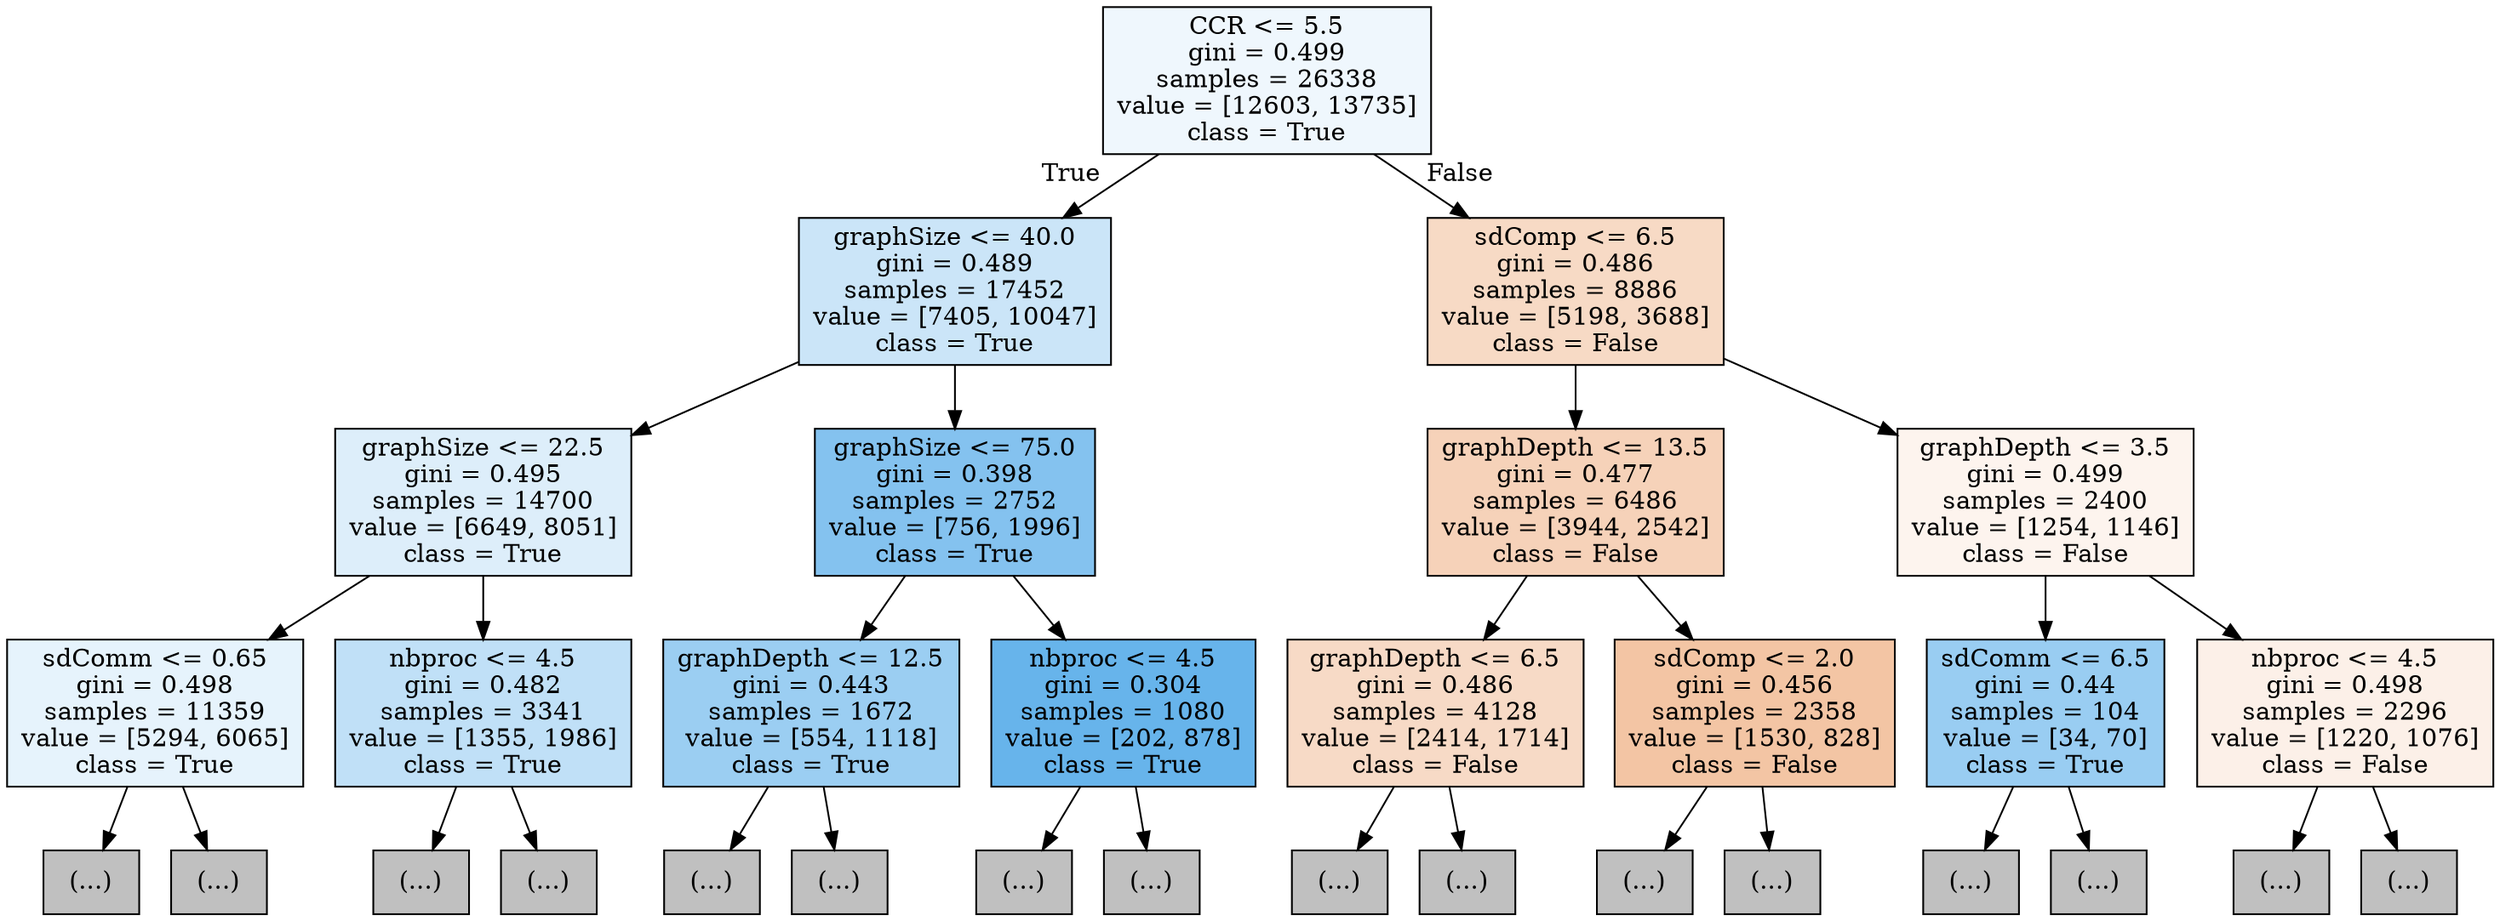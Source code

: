 digraph Tree {
node [shape=box, style="filled", color="black"] ;
0 [label="CCR <= 5.5\ngini = 0.499\nsamples = 26338\nvalue = [12603, 13735]\nclass = True", fillcolor="#eff7fd"] ;
1 [label="graphSize <= 40.0\ngini = 0.489\nsamples = 17452\nvalue = [7405, 10047]\nclass = True", fillcolor="#cbe5f8"] ;
0 -> 1 [labeldistance=2.5, labelangle=45, headlabel="True"] ;
2 [label="graphSize <= 22.5\ngini = 0.495\nsamples = 14700\nvalue = [6649, 8051]\nclass = True", fillcolor="#ddeefa"] ;
1 -> 2 ;
3 [label="sdComm <= 0.65\ngini = 0.498\nsamples = 11359\nvalue = [5294, 6065]\nclass = True", fillcolor="#e6f3fc"] ;
2 -> 3 ;
4 [label="(...)", fillcolor="#C0C0C0"] ;
3 -> 4 ;
115 [label="(...)", fillcolor="#C0C0C0"] ;
3 -> 115 ;
134 [label="nbproc <= 4.5\ngini = 0.482\nsamples = 3341\nvalue = [1355, 1986]\nclass = True", fillcolor="#c0e0f7"] ;
2 -> 134 ;
135 [label="(...)", fillcolor="#C0C0C0"] ;
134 -> 135 ;
196 [label="(...)", fillcolor="#C0C0C0"] ;
134 -> 196 ;
263 [label="graphSize <= 75.0\ngini = 0.398\nsamples = 2752\nvalue = [756, 1996]\nclass = True", fillcolor="#84c2ef"] ;
1 -> 263 ;
264 [label="graphDepth <= 12.5\ngini = 0.443\nsamples = 1672\nvalue = [554, 1118]\nclass = True", fillcolor="#9bcef2"] ;
263 -> 264 ;
265 [label="(...)", fillcolor="#C0C0C0"] ;
264 -> 265 ;
330 [label="(...)", fillcolor="#C0C0C0"] ;
264 -> 330 ;
391 [label="nbproc <= 4.5\ngini = 0.304\nsamples = 1080\nvalue = [202, 878]\nclass = True", fillcolor="#67b4eb"] ;
263 -> 391 ;
392 [label="(...)", fillcolor="#C0C0C0"] ;
391 -> 392 ;
431 [label="(...)", fillcolor="#C0C0C0"] ;
391 -> 431 ;
470 [label="sdComp <= 6.5\ngini = 0.486\nsamples = 8886\nvalue = [5198, 3688]\nclass = False", fillcolor="#f7dac5"] ;
0 -> 470 [labeldistance=2.5, labelangle=-45, headlabel="False"] ;
471 [label="graphDepth <= 13.5\ngini = 0.477\nsamples = 6486\nvalue = [3944, 2542]\nclass = False", fillcolor="#f6d2b9"] ;
470 -> 471 ;
472 [label="graphDepth <= 6.5\ngini = 0.486\nsamples = 4128\nvalue = [2414, 1714]\nclass = False", fillcolor="#f7dac6"] ;
471 -> 472 ;
473 [label="(...)", fillcolor="#C0C0C0"] ;
472 -> 473 ;
534 [label="(...)", fillcolor="#C0C0C0"] ;
472 -> 534 ;
579 [label="sdComp <= 2.0\ngini = 0.456\nsamples = 2358\nvalue = [1530, 828]\nclass = False", fillcolor="#f3c5a4"] ;
471 -> 579 ;
580 [label="(...)", fillcolor="#C0C0C0"] ;
579 -> 580 ;
607 [label="(...)", fillcolor="#C0C0C0"] ;
579 -> 607 ;
636 [label="graphDepth <= 3.5\ngini = 0.499\nsamples = 2400\nvalue = [1254, 1146]\nclass = False", fillcolor="#fdf4ee"] ;
470 -> 636 ;
637 [label="sdComm <= 6.5\ngini = 0.44\nsamples = 104\nvalue = [34, 70]\nclass = True", fillcolor="#99cdf2"] ;
636 -> 637 ;
638 [label="(...)", fillcolor="#C0C0C0"] ;
637 -> 638 ;
643 [label="(...)", fillcolor="#C0C0C0"] ;
637 -> 643 ;
644 [label="nbproc <= 4.5\ngini = 0.498\nsamples = 2296\nvalue = [1220, 1076]\nclass = False", fillcolor="#fcf0e8"] ;
636 -> 644 ;
645 [label="(...)", fillcolor="#C0C0C0"] ;
644 -> 645 ;
680 [label="(...)", fillcolor="#C0C0C0"] ;
644 -> 680 ;
}
